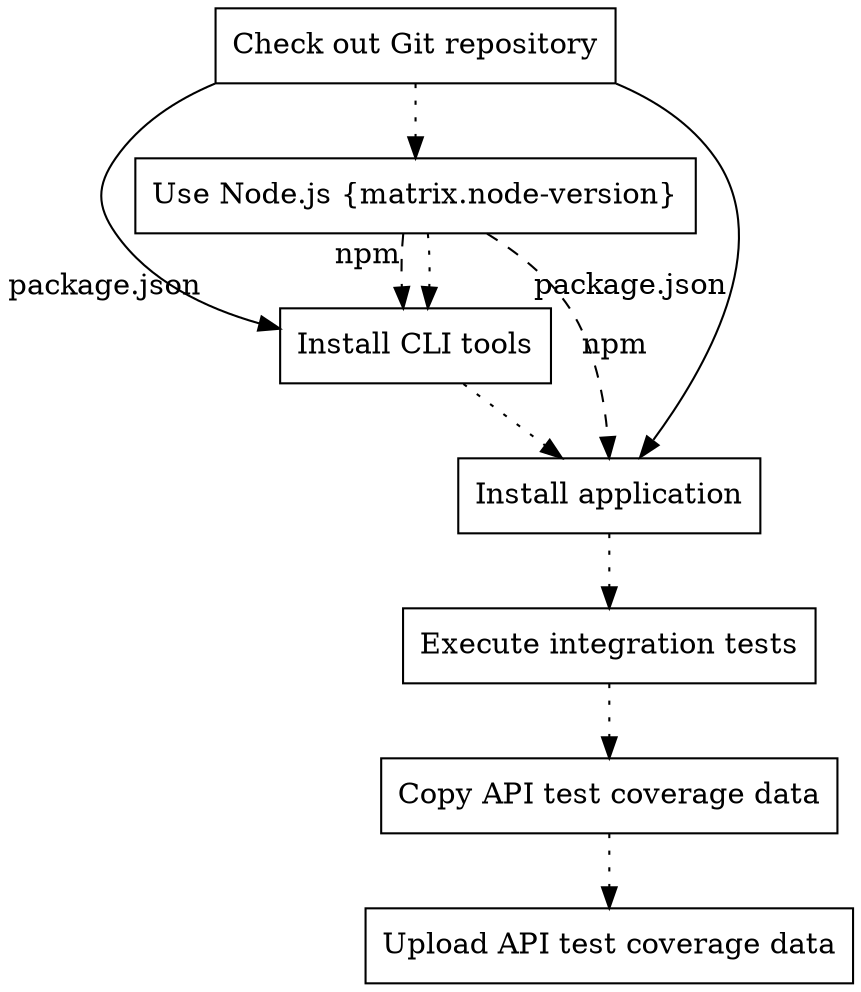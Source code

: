 digraph {
	"Check out Git repository" [shape=rect]
	"Use Node.js {matrix.node-version}" [shape=rect]
	"Install CLI tools" [shape=rect]
	"Install application" [shape=rect]
	"Execute integration tests" [shape=rect]
	"Copy API test coverage data" [shape=rect]
	"Upload API test coverage data" [shape=rect]
	"Check out Git repository" -> "Install CLI tools" [decorate=false xlabel="package.json"]
	"Check out Git repository" -> "Install application" [decorate=false xlabel="package.json"]
	"Check out Git repository" -> "Use Node.js {matrix.node-version}" [style=dotted xlabel=""]
	"Use Node.js {matrix.node-version}" -> "Install CLI tools" [style=dashed xlabel=npm]
	"Use Node.js {matrix.node-version}" -> "Install application" [style=dashed xlabel=npm]
	"Use Node.js {matrix.node-version}" -> "Install CLI tools" [style=dotted xlabel=""]
	"Install CLI tools" -> "Install application" [style=dotted xlabel=""]
	"Install application" -> "Execute integration tests" [style=dotted xlabel=""]
	"Execute integration tests" -> "Copy API test coverage data" [style=dotted xlabel=""]
	"Copy API test coverage data" -> "Upload API test coverage data" [style=dotted xlabel=""]
}
